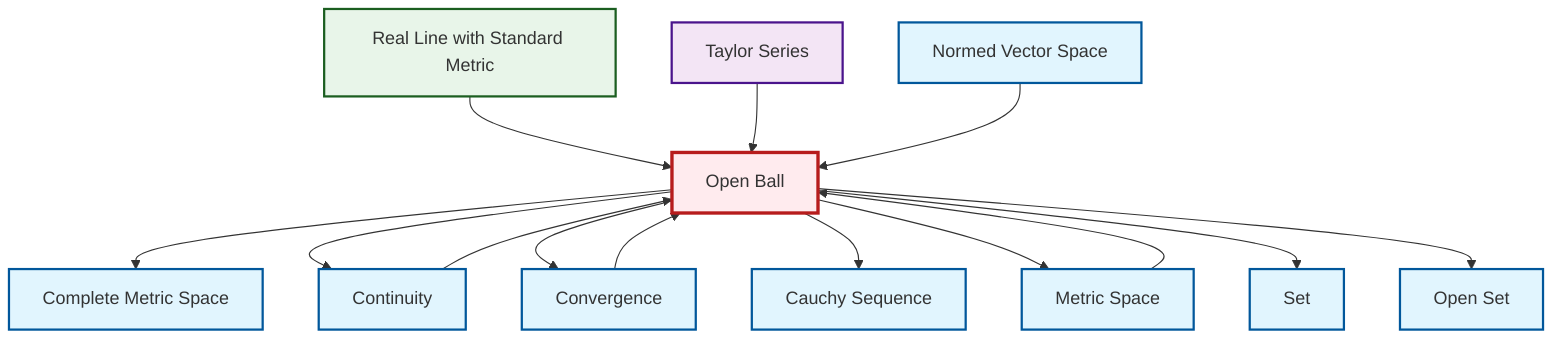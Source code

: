 graph TD
    classDef definition fill:#e1f5fe,stroke:#01579b,stroke-width:2px
    classDef theorem fill:#f3e5f5,stroke:#4a148c,stroke-width:2px
    classDef axiom fill:#fff3e0,stroke:#e65100,stroke-width:2px
    classDef example fill:#e8f5e9,stroke:#1b5e20,stroke-width:2px
    classDef current fill:#ffebee,stroke:#b71c1c,stroke-width:3px
    def-normed-vector-space["Normed Vector Space"]:::definition
    def-open-set["Open Set"]:::definition
    def-set["Set"]:::definition
    def-convergence["Convergence"]:::definition
    def-continuity["Continuity"]:::definition
    def-complete-metric-space["Complete Metric Space"]:::definition
    ex-real-line-metric["Real Line with Standard Metric"]:::example
    def-open-ball["Open Ball"]:::definition
    def-metric-space["Metric Space"]:::definition
    thm-taylor-series["Taylor Series"]:::theorem
    def-cauchy-sequence["Cauchy Sequence"]:::definition
    ex-real-line-metric --> def-open-ball
    def-convergence --> def-open-ball
    thm-taylor-series --> def-open-ball
    def-open-ball --> def-complete-metric-space
    def-open-ball --> def-continuity
    def-metric-space --> def-open-ball
    def-continuity --> def-open-ball
    def-open-ball --> def-convergence
    def-open-ball --> def-cauchy-sequence
    def-normed-vector-space --> def-open-ball
    def-open-ball --> def-metric-space
    def-open-ball --> def-set
    def-open-ball --> def-open-set
    class def-open-ball current